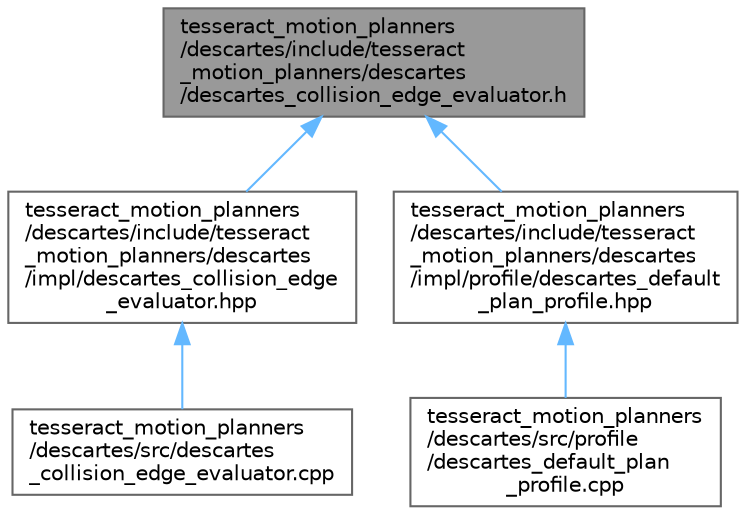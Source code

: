 digraph "tesseract_motion_planners/descartes/include/tesseract_motion_planners/descartes/descartes_collision_edge_evaluator.h"
{
 // LATEX_PDF_SIZE
  bgcolor="transparent";
  edge [fontname=Helvetica,fontsize=10,labelfontname=Helvetica,labelfontsize=10];
  node [fontname=Helvetica,fontsize=10,shape=box,height=0.2,width=0.4];
  Node1 [label="tesseract_motion_planners\l/descartes/include/tesseract\l_motion_planners/descartes\l/descartes_collision_edge_evaluator.h",height=0.2,width=0.4,color="gray40", fillcolor="grey60", style="filled", fontcolor="black",tooltip="Tesseract Descartes Collision Edge Evaluator Implementation."];
  Node1 -> Node2 [dir="back",color="steelblue1",style="solid"];
  Node2 [label="tesseract_motion_planners\l/descartes/include/tesseract\l_motion_planners/descartes\l/impl/descartes_collision_edge\l_evaluator.hpp",height=0.2,width=0.4,color="grey40", fillcolor="white", style="filled",URL="$db/dec/descartes__collision__edge__evaluator_8hpp.html",tooltip="Tesseract Descartes Collision Edge Evaluator Implementation."];
  Node2 -> Node3 [dir="back",color="steelblue1",style="solid"];
  Node3 [label="tesseract_motion_planners\l/descartes/src/descartes\l_collision_edge_evaluator.cpp",height=0.2,width=0.4,color="grey40", fillcolor="white", style="filled",URL="$df/dfd/descartes__collision__edge__evaluator_8cpp.html",tooltip="Tesseract Descartes Collision Edge Evaluator Implementation."];
  Node1 -> Node4 [dir="back",color="steelblue1",style="solid"];
  Node4 [label="tesseract_motion_planners\l/descartes/include/tesseract\l_motion_planners/descartes\l/impl/profile/descartes_default\l_plan_profile.hpp",height=0.2,width=0.4,color="grey40", fillcolor="white", style="filled",URL="$df/d3e/descartes__default__plan__profile_8hpp.html",tooltip=" "];
  Node4 -> Node5 [dir="back",color="steelblue1",style="solid"];
  Node5 [label="tesseract_motion_planners\l/descartes/src/profile\l/descartes_default_plan\l_profile.cpp",height=0.2,width=0.4,color="grey40", fillcolor="white", style="filled",URL="$da/dcd/descartes__default__plan__profile_8cpp.html",tooltip=" "];
}

